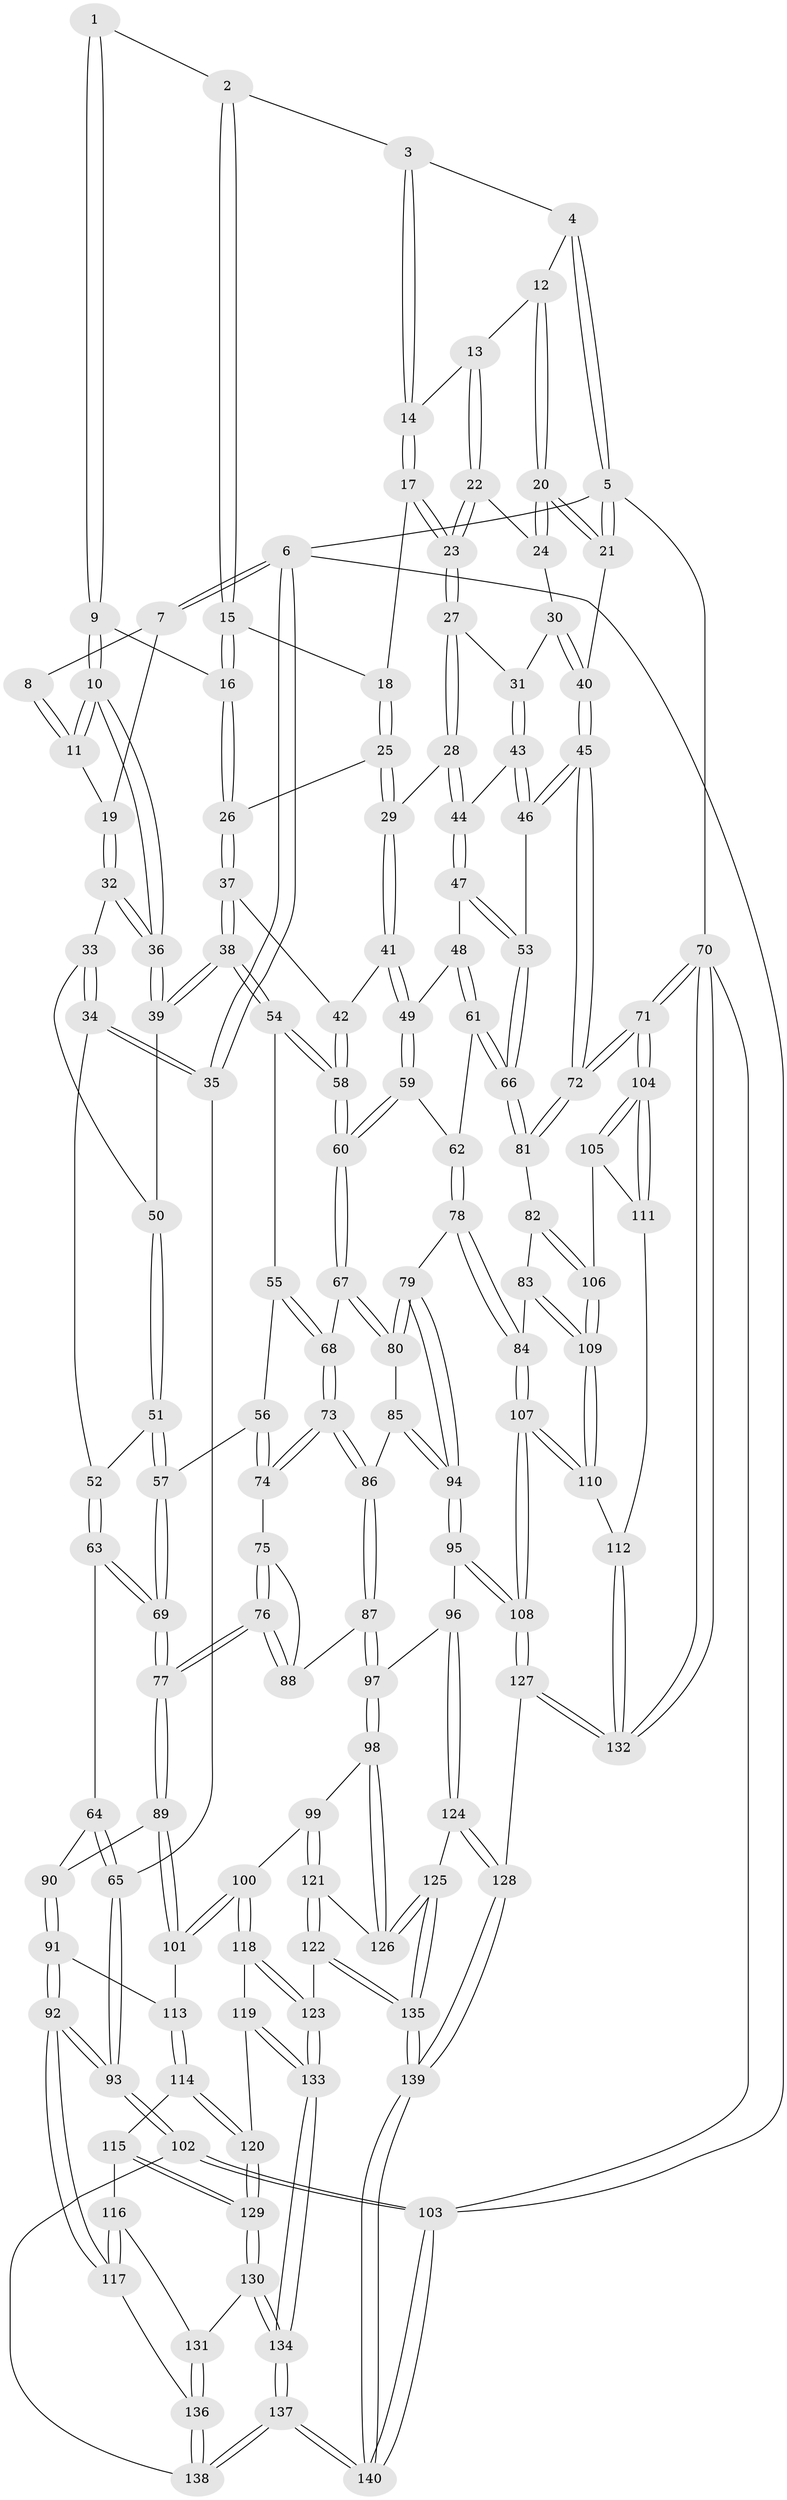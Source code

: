 // Generated by graph-tools (version 1.1) at 2025/03/03/09/25 03:03:18]
// undirected, 140 vertices, 347 edges
graph export_dot {
graph [start="1"]
  node [color=gray90,style=filled];
  1 [pos="+0.46873114641659186+0"];
  2 [pos="+0.6940770810569862+0"];
  3 [pos="+0.7023774379864405+0"];
  4 [pos="+0.9102233348063782+0"];
  5 [pos="+1+0"];
  6 [pos="+0+0"];
  7 [pos="+0.016479236991381697+0"];
  8 [pos="+0.3250549775562793+0"];
  9 [pos="+0.45688635464966754+0.13456721026419938"];
  10 [pos="+0.44104138760729333+0.149048309035038"];
  11 [pos="+0.3162397330882217+0.08960683109031099"];
  12 [pos="+0.9174019946134047+0.043417961136003214"];
  13 [pos="+0.9004290640559958+0.057155447532751494"];
  14 [pos="+0.8708181038315704+0.044400700783485646"];
  15 [pos="+0.6816107205548819+0.032650335491677895"];
  16 [pos="+0.5273752051783153+0.12339015288197534"];
  17 [pos="+0.779753183828571+0.1027124378528095"];
  18 [pos="+0.6980505552844603+0.061922506803637034"];
  19 [pos="+0.2199119653730438+0.1258026791180299"];
  20 [pos="+1+0.044915556962521704"];
  21 [pos="+1+0.03549732202451618"];
  22 [pos="+0.9015055659089307+0.14718356651931894"];
  23 [pos="+0.8620321238137534+0.18090477554085588"];
  24 [pos="+0.9849232115833635+0.13851220026355296"];
  25 [pos="+0.6835220063855153+0.21777767919187904"];
  26 [pos="+0.6261787827268644+0.23105531452238381"];
  27 [pos="+0.8602425941016012+0.19549398633138074"];
  28 [pos="+0.7795199288210463+0.27338907095234516"];
  29 [pos="+0.7352893337282458+0.2705541052090257"];
  30 [pos="+0.9583892088801791+0.24030209666930913"];
  31 [pos="+0.9270290263688992+0.25884592118442745"];
  32 [pos="+0.1528348035929159+0.22388268863593697"];
  33 [pos="+0.15174193075468187+0.22465887702929094"];
  34 [pos="+0.05194184485166599+0.26220790015106454"];
  35 [pos="+0+0.2283398093071828"];
  36 [pos="+0.4302534072193403+0.25973522350038136"];
  37 [pos="+0.5834129604220352+0.2727710432990907"];
  38 [pos="+0.44402937867831366+0.2931359535991586"];
  39 [pos="+0.43608970987292256+0.27764214855253677"];
  40 [pos="+1+0.10378878172953898"];
  41 [pos="+0.6925408903068276+0.33731456350437344"];
  42 [pos="+0.6408068239775936+0.36179642423130154"];
  43 [pos="+0.9443312543520619+0.3154344977417075"];
  44 [pos="+0.8150287454157289+0.33464800002917733"];
  45 [pos="+1+0.4524515469031481"];
  46 [pos="+1+0.4117848047690369"];
  47 [pos="+0.8195768444594537+0.4111899006257866"];
  48 [pos="+0.7595064138738016+0.4204409451688597"];
  49 [pos="+0.7429400103769682+0.4158647095748979"];
  50 [pos="+0.26971420110678124+0.3307161426930169"];
  51 [pos="+0.29552017972800915+0.4244470493964392"];
  52 [pos="+0.14233921833874533+0.39092017270445695"];
  53 [pos="+0.865415055706787+0.45526246578575214"];
  54 [pos="+0.44461732714643865+0.3287128601210733"];
  55 [pos="+0.4099684615101859+0.39304450273313746"];
  56 [pos="+0.33172038362771067+0.4456056218853705"];
  57 [pos="+0.32575421774939894+0.44759618038658694"];
  58 [pos="+0.602008068774087+0.42988890000961677"];
  59 [pos="+0.6292023541499462+0.47085100101428584"];
  60 [pos="+0.6111988021449751+0.46623394286823006"];
  61 [pos="+0.7322487335687861+0.5171689978697964"];
  62 [pos="+0.6821566228657163+0.5090886662704273"];
  63 [pos="+0.1537559708129143+0.5094448227955161"];
  64 [pos="+0.05813939619080945+0.5519473284565827"];
  65 [pos="+0+0.4457343179121692"];
  66 [pos="+0.8219714288487971+0.5786022314176626"];
  67 [pos="+0.6073515022774036+0.47108143456533086"];
  68 [pos="+0.4800759863811464+0.5016762630774296"];
  69 [pos="+0.2567564317103824+0.5797040472685702"];
  70 [pos="+1+1"];
  71 [pos="+1+0.7475170844176003"];
  72 [pos="+1+0.6473602192717052"];
  73 [pos="+0.4695421105868436+0.5389013011520029"];
  74 [pos="+0.41932938935443165+0.548482782161561"];
  75 [pos="+0.41439676585603746+0.5547805163301066"];
  76 [pos="+0.3042877085898875+0.6403067354079155"];
  77 [pos="+0.27008248103135263+0.650452980175542"];
  78 [pos="+0.6751923534901129+0.6509249352920693"];
  79 [pos="+0.6699042300712078+0.6506770737359877"];
  80 [pos="+0.5977037354397922+0.5164931507547746"];
  81 [pos="+0.8251943456176303+0.6006610367031247"];
  82 [pos="+0.8127918662582445+0.6205204596455265"];
  83 [pos="+0.709680827453838+0.658277218322116"];
  84 [pos="+0.700028033830719+0.6600512230213862"];
  85 [pos="+0.5257283996051668+0.6253047265633251"];
  86 [pos="+0.5176202385537041+0.6255910766673589"];
  87 [pos="+0.49047897045845457+0.6472341924644694"];
  88 [pos="+0.4420611323227715+0.6384496022767118"];
  89 [pos="+0.26433070711120216+0.6678815194966125"];
  90 [pos="+0.08209603444293143+0.6273205181300269"];
  91 [pos="+0.016915338459985767+0.7267305011390158"];
  92 [pos="+0+0.782906460777575"];
  93 [pos="+0+0.7828513106074206"];
  94 [pos="+0.6020589712517609+0.6677617746388339"];
  95 [pos="+0.5747795653208021+0.7953514502242827"];
  96 [pos="+0.5665576965793545+0.7947185821318876"];
  97 [pos="+0.45920860731475793+0.7668430469403135"];
  98 [pos="+0.41394397235483044+0.7889387307823099"];
  99 [pos="+0.3526254371279839+0.7659880330234147"];
  100 [pos="+0.2896511543098958+0.7332586802784794"];
  101 [pos="+0.26437886310888253+0.7049388966404168"];
  102 [pos="+0+0.8809609919136929"];
  103 [pos="+0+1"];
  104 [pos="+1+0.7663494833185529"];
  105 [pos="+0.8507903887459459+0.7304621808910879"];
  106 [pos="+0.8418209047060491+0.7234412271224883"];
  107 [pos="+0.6824832904225068+0.839007207779087"];
  108 [pos="+0.6537072328837215+0.8665895710146396"];
  109 [pos="+0.7775859161366568+0.7815969417583937"];
  110 [pos="+0.7581371571841524+0.8152146886567532"];
  111 [pos="+0.8688383773787666+0.848300524628321"];
  112 [pos="+0.8558109298429717+0.8653158486556954"];
  113 [pos="+0.17721829704271266+0.7631978325955062"];
  114 [pos="+0.15936559935780598+0.8146837819370084"];
  115 [pos="+0.07808474305701736+0.8597077059692986"];
  116 [pos="+0.022057279315315627+0.8497162775870094"];
  117 [pos="+0+0.8241140529816655"];
  118 [pos="+0.270433774793534+0.8901903971573382"];
  119 [pos="+0.18790565508283558+0.893368962732972"];
  120 [pos="+0.17934473384987354+0.8832082979836117"];
  121 [pos="+0.32794666594757643+0.9134613555076996"];
  122 [pos="+0.3053154698912922+0.9307643877212841"];
  123 [pos="+0.28925337339732515+0.919569989054328"];
  124 [pos="+0.457960383396603+0.924923392011539"];
  125 [pos="+0.45403056636142475+0.9203540234064288"];
  126 [pos="+0.4260121928074005+0.8751620966623154"];
  127 [pos="+0.6383861049091695+1"];
  128 [pos="+0.6187231500508565+1"];
  129 [pos="+0.10372358994369163+0.9190012200199167"];
  130 [pos="+0.10193198218396245+0.9308630195789174"];
  131 [pos="+0.06397867534848577+0.9357858280975035"];
  132 [pos="+0.8753741550946715+1"];
  133 [pos="+0.18322233738547006+0.9819413842752902"];
  134 [pos="+0.1565955609581931+1"];
  135 [pos="+0.3147688127239361+0.9600961352562589"];
  136 [pos="+0.04559973802951316+0.9473828667117207"];
  137 [pos="+0.14881210038911652+1"];
  138 [pos="+0.037136862849190815+0.9720130826569696"];
  139 [pos="+0.3467282977013254+1"];
  140 [pos="+0.16232210333634645+1"];
  1 -- 2;
  1 -- 9;
  1 -- 9;
  2 -- 3;
  2 -- 15;
  2 -- 15;
  3 -- 4;
  3 -- 14;
  3 -- 14;
  4 -- 5;
  4 -- 5;
  4 -- 12;
  5 -- 6;
  5 -- 21;
  5 -- 21;
  5 -- 70;
  6 -- 7;
  6 -- 7;
  6 -- 35;
  6 -- 35;
  6 -- 103;
  7 -- 8;
  7 -- 19;
  8 -- 11;
  8 -- 11;
  9 -- 10;
  9 -- 10;
  9 -- 16;
  10 -- 11;
  10 -- 11;
  10 -- 36;
  10 -- 36;
  11 -- 19;
  12 -- 13;
  12 -- 20;
  12 -- 20;
  13 -- 14;
  13 -- 22;
  13 -- 22;
  14 -- 17;
  14 -- 17;
  15 -- 16;
  15 -- 16;
  15 -- 18;
  16 -- 26;
  16 -- 26;
  17 -- 18;
  17 -- 23;
  17 -- 23;
  18 -- 25;
  18 -- 25;
  19 -- 32;
  19 -- 32;
  20 -- 21;
  20 -- 21;
  20 -- 24;
  20 -- 24;
  21 -- 40;
  22 -- 23;
  22 -- 23;
  22 -- 24;
  23 -- 27;
  23 -- 27;
  24 -- 30;
  25 -- 26;
  25 -- 29;
  25 -- 29;
  26 -- 37;
  26 -- 37;
  27 -- 28;
  27 -- 28;
  27 -- 31;
  28 -- 29;
  28 -- 44;
  28 -- 44;
  29 -- 41;
  29 -- 41;
  30 -- 31;
  30 -- 40;
  30 -- 40;
  31 -- 43;
  31 -- 43;
  32 -- 33;
  32 -- 36;
  32 -- 36;
  33 -- 34;
  33 -- 34;
  33 -- 50;
  34 -- 35;
  34 -- 35;
  34 -- 52;
  35 -- 65;
  36 -- 39;
  36 -- 39;
  37 -- 38;
  37 -- 38;
  37 -- 42;
  38 -- 39;
  38 -- 39;
  38 -- 54;
  38 -- 54;
  39 -- 50;
  40 -- 45;
  40 -- 45;
  41 -- 42;
  41 -- 49;
  41 -- 49;
  42 -- 58;
  42 -- 58;
  43 -- 44;
  43 -- 46;
  43 -- 46;
  44 -- 47;
  44 -- 47;
  45 -- 46;
  45 -- 46;
  45 -- 72;
  45 -- 72;
  46 -- 53;
  47 -- 48;
  47 -- 53;
  47 -- 53;
  48 -- 49;
  48 -- 61;
  48 -- 61;
  49 -- 59;
  49 -- 59;
  50 -- 51;
  50 -- 51;
  51 -- 52;
  51 -- 57;
  51 -- 57;
  52 -- 63;
  52 -- 63;
  53 -- 66;
  53 -- 66;
  54 -- 55;
  54 -- 58;
  54 -- 58;
  55 -- 56;
  55 -- 68;
  55 -- 68;
  56 -- 57;
  56 -- 74;
  56 -- 74;
  57 -- 69;
  57 -- 69;
  58 -- 60;
  58 -- 60;
  59 -- 60;
  59 -- 60;
  59 -- 62;
  60 -- 67;
  60 -- 67;
  61 -- 62;
  61 -- 66;
  61 -- 66;
  62 -- 78;
  62 -- 78;
  63 -- 64;
  63 -- 69;
  63 -- 69;
  64 -- 65;
  64 -- 65;
  64 -- 90;
  65 -- 93;
  65 -- 93;
  66 -- 81;
  66 -- 81;
  67 -- 68;
  67 -- 80;
  67 -- 80;
  68 -- 73;
  68 -- 73;
  69 -- 77;
  69 -- 77;
  70 -- 71;
  70 -- 71;
  70 -- 132;
  70 -- 132;
  70 -- 103;
  71 -- 72;
  71 -- 72;
  71 -- 104;
  71 -- 104;
  72 -- 81;
  72 -- 81;
  73 -- 74;
  73 -- 74;
  73 -- 86;
  73 -- 86;
  74 -- 75;
  75 -- 76;
  75 -- 76;
  75 -- 88;
  76 -- 77;
  76 -- 77;
  76 -- 88;
  76 -- 88;
  77 -- 89;
  77 -- 89;
  78 -- 79;
  78 -- 84;
  78 -- 84;
  79 -- 80;
  79 -- 80;
  79 -- 94;
  79 -- 94;
  80 -- 85;
  81 -- 82;
  82 -- 83;
  82 -- 106;
  82 -- 106;
  83 -- 84;
  83 -- 109;
  83 -- 109;
  84 -- 107;
  84 -- 107;
  85 -- 86;
  85 -- 94;
  85 -- 94;
  86 -- 87;
  86 -- 87;
  87 -- 88;
  87 -- 97;
  87 -- 97;
  89 -- 90;
  89 -- 101;
  89 -- 101;
  90 -- 91;
  90 -- 91;
  91 -- 92;
  91 -- 92;
  91 -- 113;
  92 -- 93;
  92 -- 93;
  92 -- 117;
  92 -- 117;
  93 -- 102;
  93 -- 102;
  94 -- 95;
  94 -- 95;
  95 -- 96;
  95 -- 108;
  95 -- 108;
  96 -- 97;
  96 -- 124;
  96 -- 124;
  97 -- 98;
  97 -- 98;
  98 -- 99;
  98 -- 126;
  98 -- 126;
  99 -- 100;
  99 -- 121;
  99 -- 121;
  100 -- 101;
  100 -- 101;
  100 -- 118;
  100 -- 118;
  101 -- 113;
  102 -- 103;
  102 -- 103;
  102 -- 138;
  103 -- 140;
  103 -- 140;
  104 -- 105;
  104 -- 105;
  104 -- 111;
  104 -- 111;
  105 -- 106;
  105 -- 111;
  106 -- 109;
  106 -- 109;
  107 -- 108;
  107 -- 108;
  107 -- 110;
  107 -- 110;
  108 -- 127;
  108 -- 127;
  109 -- 110;
  109 -- 110;
  110 -- 112;
  111 -- 112;
  112 -- 132;
  112 -- 132;
  113 -- 114;
  113 -- 114;
  114 -- 115;
  114 -- 120;
  114 -- 120;
  115 -- 116;
  115 -- 129;
  115 -- 129;
  116 -- 117;
  116 -- 117;
  116 -- 131;
  117 -- 136;
  118 -- 119;
  118 -- 123;
  118 -- 123;
  119 -- 120;
  119 -- 133;
  119 -- 133;
  120 -- 129;
  120 -- 129;
  121 -- 122;
  121 -- 122;
  121 -- 126;
  122 -- 123;
  122 -- 135;
  122 -- 135;
  123 -- 133;
  123 -- 133;
  124 -- 125;
  124 -- 128;
  124 -- 128;
  125 -- 126;
  125 -- 126;
  125 -- 135;
  125 -- 135;
  127 -- 128;
  127 -- 132;
  127 -- 132;
  128 -- 139;
  128 -- 139;
  129 -- 130;
  129 -- 130;
  130 -- 131;
  130 -- 134;
  130 -- 134;
  131 -- 136;
  131 -- 136;
  133 -- 134;
  133 -- 134;
  134 -- 137;
  134 -- 137;
  135 -- 139;
  135 -- 139;
  136 -- 138;
  136 -- 138;
  137 -- 138;
  137 -- 138;
  137 -- 140;
  137 -- 140;
  139 -- 140;
  139 -- 140;
}
